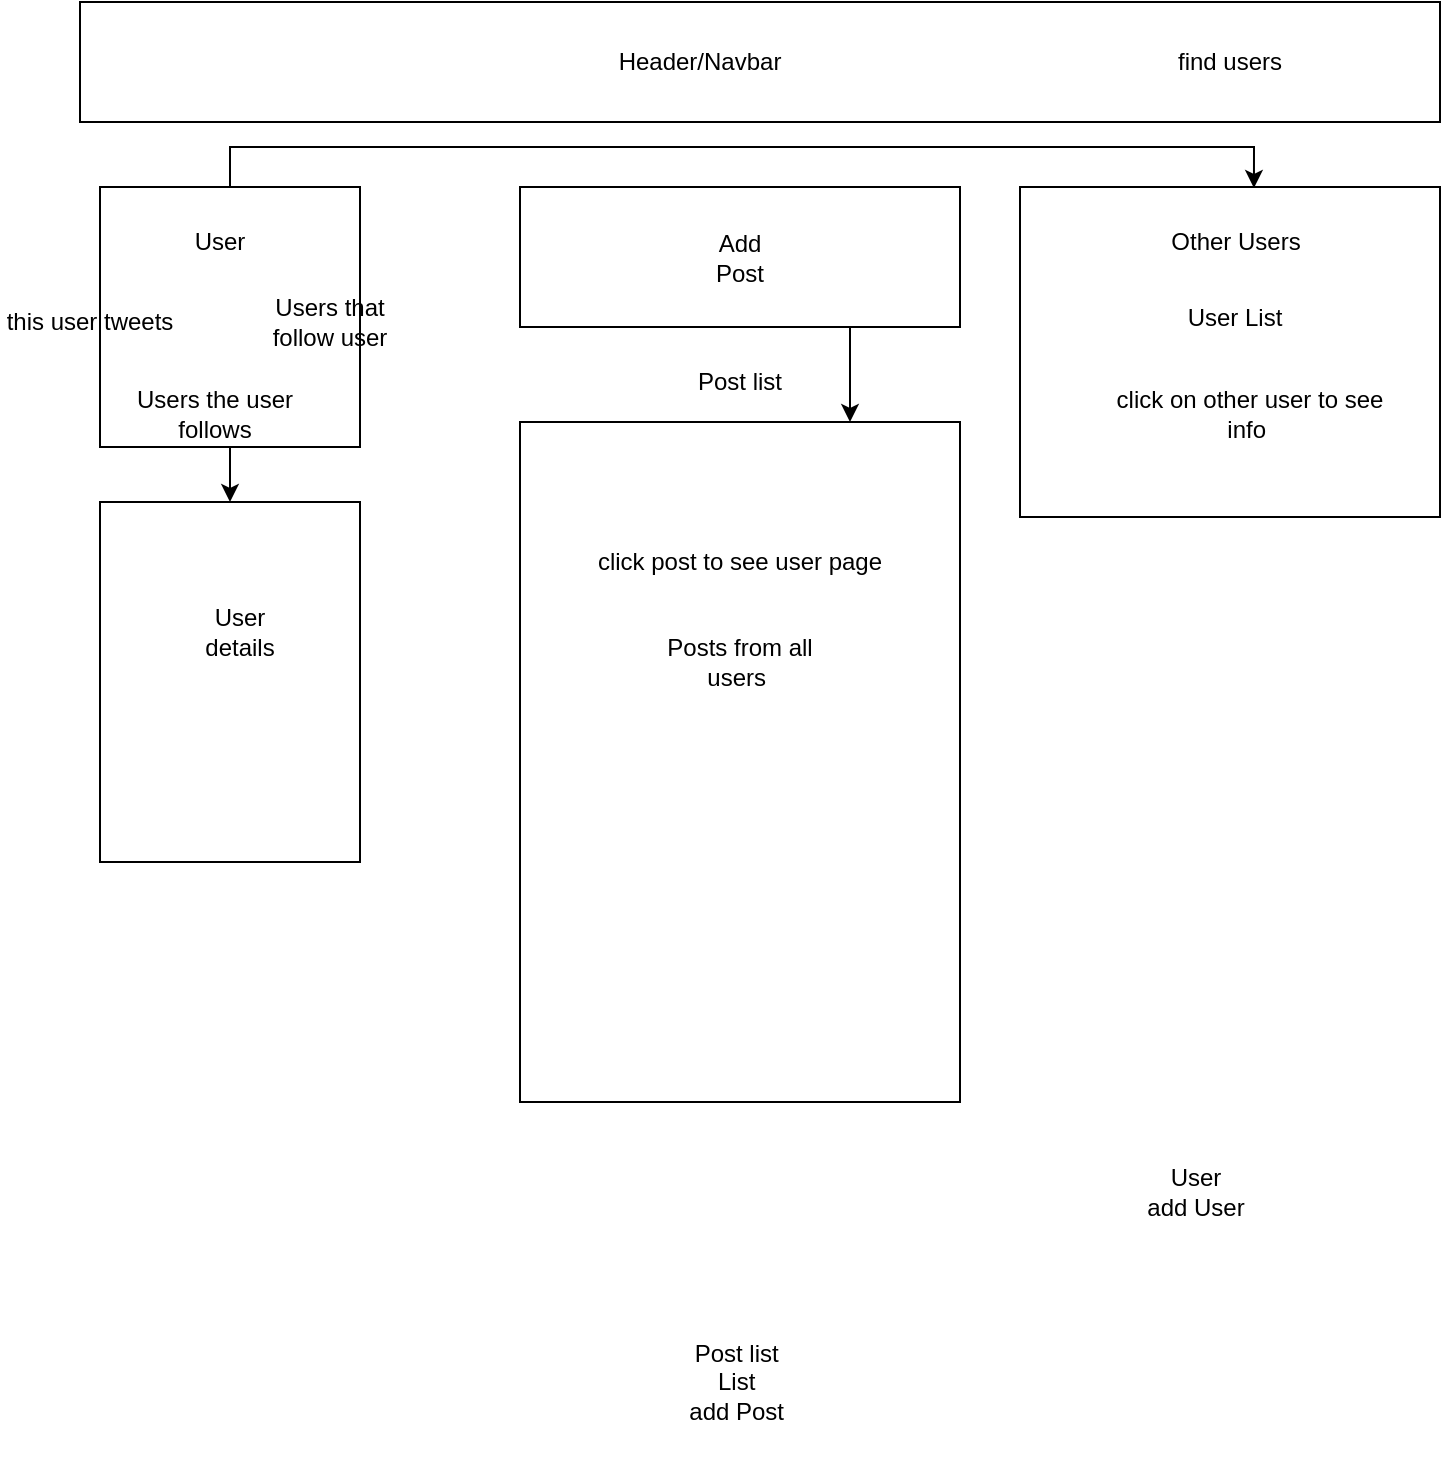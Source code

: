 <mxfile version="13.9.9" type="github">
  <diagram name="Page-1" id="9f46799a-70d6-7492-0946-bef42562c5a5">
    <mxGraphModel dx="1133" dy="1112" grid="1" gridSize="10" guides="1" tooltips="1" connect="1" arrows="1" fold="1" page="1" pageScale="1" pageWidth="1100" pageHeight="850" background="#ffffff" math="0" shadow="0">
      <root>
        <mxCell id="0" />
        <mxCell id="1" parent="0" />
        <mxCell id="0Nxc5I6BaaNkcupMPX7g-27" style="edgeStyle=orthogonalEdgeStyle;rounded=0;orthogonalLoop=1;jettySize=auto;html=1;exitX=0.5;exitY=1;exitDx=0;exitDy=0;entryX=0.5;entryY=0;entryDx=0;entryDy=0;" parent="1" source="0Nxc5I6BaaNkcupMPX7g-1" target="0Nxc5I6BaaNkcupMPX7g-2" edge="1">
          <mxGeometry relative="1" as="geometry" />
        </mxCell>
        <mxCell id="0Nxc5I6BaaNkcupMPX7g-28" style="edgeStyle=orthogonalEdgeStyle;rounded=0;orthogonalLoop=1;jettySize=auto;html=1;exitX=0.5;exitY=0;exitDx=0;exitDy=0;entryX=0.557;entryY=0.003;entryDx=0;entryDy=0;entryPerimeter=0;" parent="1" source="0Nxc5I6BaaNkcupMPX7g-1" target="0Nxc5I6BaaNkcupMPX7g-5" edge="1">
          <mxGeometry relative="1" as="geometry" />
        </mxCell>
        <mxCell id="0Nxc5I6BaaNkcupMPX7g-1" value="" style="whiteSpace=wrap;html=1;aspect=fixed;" parent="1" vertex="1">
          <mxGeometry x="60" y="122.5" width="130" height="130" as="geometry" />
        </mxCell>
        <mxCell id="0Nxc5I6BaaNkcupMPX7g-2" value="" style="rounded=0;whiteSpace=wrap;html=1;" parent="1" vertex="1">
          <mxGeometry x="60" y="280" width="130" height="180" as="geometry" />
        </mxCell>
        <mxCell id="0Nxc5I6BaaNkcupMPX7g-3" value="" style="rounded=0;whiteSpace=wrap;html=1;" parent="1" vertex="1">
          <mxGeometry x="270" y="240" width="220" height="340" as="geometry" />
        </mxCell>
        <mxCell id="0Nxc5I6BaaNkcupMPX7g-26" style="edgeStyle=orthogonalEdgeStyle;rounded=0;orthogonalLoop=1;jettySize=auto;html=1;exitX=0.75;exitY=1;exitDx=0;exitDy=0;entryX=0.75;entryY=0;entryDx=0;entryDy=0;" parent="1" source="0Nxc5I6BaaNkcupMPX7g-4" target="0Nxc5I6BaaNkcupMPX7g-3" edge="1">
          <mxGeometry relative="1" as="geometry" />
        </mxCell>
        <mxCell id="0Nxc5I6BaaNkcupMPX7g-4" value="" style="rounded=0;whiteSpace=wrap;html=1;" parent="1" vertex="1">
          <mxGeometry x="270" y="122.5" width="220" height="70" as="geometry" />
        </mxCell>
        <mxCell id="0Nxc5I6BaaNkcupMPX7g-5" value="" style="rounded=0;whiteSpace=wrap;html=1;" parent="1" vertex="1">
          <mxGeometry x="520" y="122.5" width="210" height="165" as="geometry" />
        </mxCell>
        <mxCell id="0Nxc5I6BaaNkcupMPX7g-7" value="Posts from all users&amp;nbsp;" style="text;html=1;strokeColor=none;fillColor=none;align=center;verticalAlign=middle;whiteSpace=wrap;rounded=0;" parent="1" vertex="1">
          <mxGeometry x="330" y="350" width="100" height="20" as="geometry" />
        </mxCell>
        <mxCell id="0Nxc5I6BaaNkcupMPX7g-8" value="" style="rounded=0;whiteSpace=wrap;html=1;" parent="1" vertex="1">
          <mxGeometry x="50" y="30" width="680" height="60" as="geometry" />
        </mxCell>
        <mxCell id="0Nxc5I6BaaNkcupMPX7g-10" value="Header/Navbar" style="text;html=1;strokeColor=none;fillColor=none;align=center;verticalAlign=middle;whiteSpace=wrap;rounded=0;" parent="1" vertex="1">
          <mxGeometry x="300" y="45" width="120" height="30" as="geometry" />
        </mxCell>
        <mxCell id="0Nxc5I6BaaNkcupMPX7g-11" value="User" style="text;html=1;strokeColor=none;fillColor=none;align=center;verticalAlign=middle;whiteSpace=wrap;rounded=0;" parent="1" vertex="1">
          <mxGeometry x="100" y="140" width="40" height="20" as="geometry" />
        </mxCell>
        <mxCell id="0Nxc5I6BaaNkcupMPX7g-12" value="User details" style="text;html=1;strokeColor=none;fillColor=none;align=center;verticalAlign=middle;whiteSpace=wrap;rounded=0;" parent="1" vertex="1">
          <mxGeometry x="100" y="310" width="60" height="70" as="geometry" />
        </mxCell>
        <mxCell id="0Nxc5I6BaaNkcupMPX7g-13" value="Post list" style="text;html=1;strokeColor=none;fillColor=none;align=center;verticalAlign=middle;whiteSpace=wrap;rounded=0;" parent="1" vertex="1">
          <mxGeometry x="350" y="210" width="60" height="20" as="geometry" />
        </mxCell>
        <mxCell id="0Nxc5I6BaaNkcupMPX7g-14" value="Add Post" style="text;html=1;strokeColor=none;fillColor=none;align=center;verticalAlign=middle;whiteSpace=wrap;rounded=0;" parent="1" vertex="1">
          <mxGeometry x="360" y="147.5" width="40" height="20" as="geometry" />
        </mxCell>
        <mxCell id="0Nxc5I6BaaNkcupMPX7g-15" value="Other Users" style="text;html=1;strokeColor=none;fillColor=none;align=center;verticalAlign=middle;whiteSpace=wrap;rounded=0;" parent="1" vertex="1">
          <mxGeometry x="582.5" y="140" width="90" height="20" as="geometry" />
        </mxCell>
        <mxCell id="0Nxc5I6BaaNkcupMPX7g-17" value="click on other user to see info&amp;nbsp;" style="text;html=1;strokeColor=none;fillColor=none;align=center;verticalAlign=middle;whiteSpace=wrap;rounded=0;" parent="1" vertex="1">
          <mxGeometry x="560" y="220" width="150" height="32.5" as="geometry" />
        </mxCell>
        <mxCell id="0Nxc5I6BaaNkcupMPX7g-18" value="click post to see user page" style="text;html=1;strokeColor=none;fillColor=none;align=center;verticalAlign=middle;whiteSpace=wrap;rounded=0;" parent="1" vertex="1">
          <mxGeometry x="285" y="300" width="190" height="20" as="geometry" />
        </mxCell>
        <mxCell id="0Nxc5I6BaaNkcupMPX7g-20" value="Users the user follows" style="text;html=1;strokeColor=none;fillColor=none;align=center;verticalAlign=middle;whiteSpace=wrap;rounded=0;" parent="1" vertex="1">
          <mxGeometry x="60" y="226.25" width="115" height="20" as="geometry" />
        </mxCell>
        <mxCell id="0Nxc5I6BaaNkcupMPX7g-21" value="this user tweets" style="text;html=1;strokeColor=none;fillColor=none;align=center;verticalAlign=middle;whiteSpace=wrap;rounded=0;" parent="1" vertex="1">
          <mxGeometry x="10" y="180" width="90" height="20" as="geometry" />
        </mxCell>
        <mxCell id="0Nxc5I6BaaNkcupMPX7g-22" value="Users that follow user" style="text;html=1;strokeColor=none;fillColor=none;align=center;verticalAlign=middle;whiteSpace=wrap;rounded=0;" parent="1" vertex="1">
          <mxGeometry x="140" y="180" width="70" height="20" as="geometry" />
        </mxCell>
        <mxCell id="0Nxc5I6BaaNkcupMPX7g-23" value="Post list&amp;nbsp;&lt;br&gt;List&amp;nbsp;&lt;br&gt;add Post&amp;nbsp;" style="text;html=1;strokeColor=none;fillColor=none;align=center;verticalAlign=middle;whiteSpace=wrap;rounded=0;" parent="1" vertex="1">
          <mxGeometry x="270" y="680" width="220" height="80" as="geometry" />
        </mxCell>
        <mxCell id="0Nxc5I6BaaNkcupMPX7g-24" value="User&lt;br&gt;add User&lt;br&gt;" style="text;html=1;strokeColor=none;fillColor=none;align=center;verticalAlign=middle;whiteSpace=wrap;rounded=0;" parent="1" vertex="1">
          <mxGeometry x="542.5" y="560" width="130" height="130" as="geometry" />
        </mxCell>
        <mxCell id="0Nxc5I6BaaNkcupMPX7g-25" value="User List" style="text;html=1;strokeColor=none;fillColor=none;align=center;verticalAlign=middle;whiteSpace=wrap;rounded=0;" parent="1" vertex="1">
          <mxGeometry x="595" y="175" width="65" height="25" as="geometry" />
        </mxCell>
        <mxCell id="0Nxc5I6BaaNkcupMPX7g-29" value="find users" style="text;html=1;strokeColor=none;fillColor=none;align=center;verticalAlign=middle;whiteSpace=wrap;rounded=0;" parent="1" vertex="1">
          <mxGeometry x="580" y="50" width="90" height="20" as="geometry" />
        </mxCell>
      </root>
    </mxGraphModel>
  </diagram>
</mxfile>
